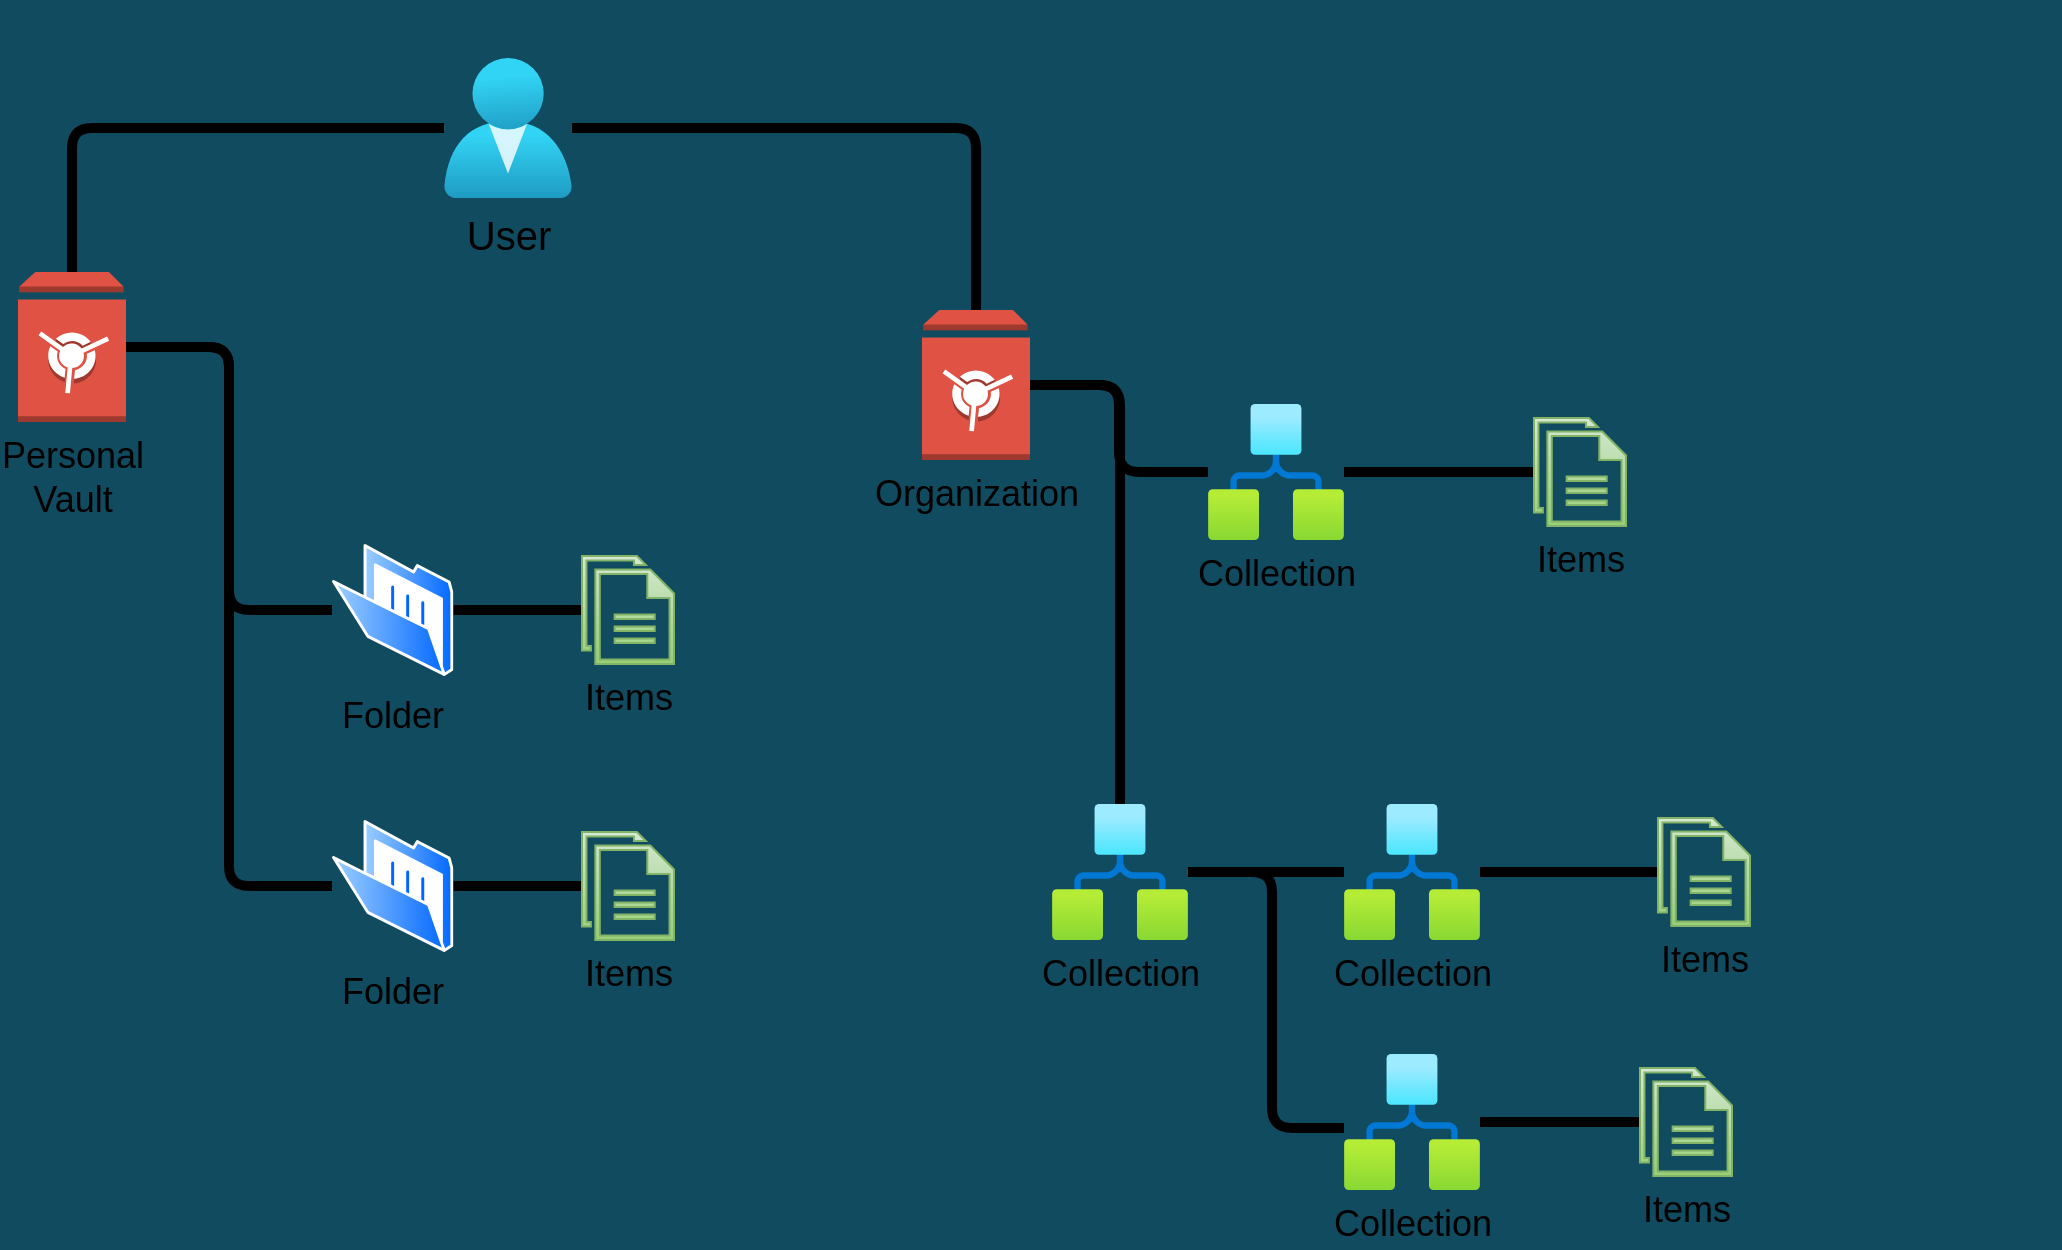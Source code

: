 <mxfile version="21.3.7" type="device" pages="2">
  <diagram id="6hiZE-scxlc1er5gQ2BV" name="Page-1">
    <mxGraphModel dx="2390" dy="1119" grid="0" gridSize="10" guides="1" tooltips="1" connect="1" arrows="1" fold="1" page="1" pageScale="1" pageWidth="1100" pageHeight="850" background="#114B5F" math="0" shadow="0">
      <root>
        <mxCell id="0" />
        <mxCell id="1" parent="0" />
        <mxCell id="NDB9tgbWHjL2xSrFMW-w-5" style="edgeStyle=orthogonalEdgeStyle;shape=connector;curved=1;rounded=1;sketch=0;orthogonalLoop=1;jettySize=auto;html=1;labelBackgroundColor=default;fontFamily=Helvetica;fontSize=20;fontColor=#E4FDE1;endArrow=none;endFill=0;strokeColor=#028090;strokeWidth=6;fillColor=#F45B69;" parent="1" target="NDB9tgbWHjL2xSrFMW-w-4" edge="1">
          <mxGeometry relative="1" as="geometry">
            <Array as="points">
              <mxPoint x="1034" y="173" />
              <mxPoint x="1034" y="480" />
            </Array>
            <mxPoint x="925" y="173" as="sourcePoint" />
          </mxGeometry>
        </mxCell>
        <mxCell id="UuFZeWKt9-e9n4YQ5i9r-9" style="edgeStyle=orthogonalEdgeStyle;shape=connector;curved=1;rounded=1;sketch=0;orthogonalLoop=1;jettySize=auto;html=1;labelBackgroundColor=default;fontFamily=Helvetica;fontSize=20;fontColor=#E4FDE1;endArrow=none;endFill=0;strokeColor=#028090;strokeWidth=6;fillColor=#F45B69;" parent="1" target="UuFZeWKt9-e9n4YQ5i9r-8" edge="1">
          <mxGeometry relative="1" as="geometry">
            <Array as="points">
              <mxPoint x="20" y="210" />
              <mxPoint x="20" y="505" />
            </Array>
            <mxPoint x="104" y="210" as="sourcePoint" />
          </mxGeometry>
        </mxCell>
        <mxCell id="UuFZeWKt9-e9n4YQ5i9r-11" style="edgeStyle=orthogonalEdgeStyle;shape=connector;curved=1;rounded=1;sketch=0;orthogonalLoop=1;jettySize=auto;html=1;labelBackgroundColor=default;fontFamily=Helvetica;fontSize=24;fontColor=#E4FDE1;endArrow=none;endFill=0;strokeColor=#028090;strokeWidth=6;fillColor=#F45B69;" parent="1" source="UuFZeWKt9-e9n4YQ5i9r-10" edge="1">
          <mxGeometry relative="1" as="geometry">
            <Array as="points">
              <mxPoint x="40" y="691" />
              <mxPoint x="40" y="210" />
            </Array>
            <mxPoint x="104" y="210" as="targetPoint" />
          </mxGeometry>
        </mxCell>
        <mxCell id="jTAXsKCG8LxdKpnMnmp3-14" style="edgeStyle=orthogonalEdgeStyle;shape=connector;rounded=1;orthogonalLoop=1;jettySize=auto;html=1;entryX=0.5;entryY=0;entryDx=0;entryDy=0;entryPerimeter=0;labelBackgroundColor=default;strokeColor=default;strokeWidth=5;fontFamily=Helvetica;fontSize=11;fontColor=default;endArrow=none;endFill=0;fillColor=none;" edge="1" parent="1" source="Dtk093Fk48xgs2-Uk4ut-2" target="Dtk093Fk48xgs2-Uk4ut-7">
          <mxGeometry relative="1" as="geometry" />
        </mxCell>
        <mxCell id="jTAXsKCG8LxdKpnMnmp3-15" style="edgeStyle=orthogonalEdgeStyle;shape=connector;rounded=1;orthogonalLoop=1;jettySize=auto;html=1;labelBackgroundColor=default;strokeColor=default;strokeWidth=5;fontFamily=Helvetica;fontSize=11;fontColor=default;endArrow=none;endFill=0;fillColor=none;" edge="1" parent="1" source="Dtk093Fk48xgs2-Uk4ut-2" target="Dtk093Fk48xgs2-Uk4ut-20">
          <mxGeometry relative="1" as="geometry" />
        </mxCell>
        <mxCell id="Dtk093Fk48xgs2-Uk4ut-2" value="&lt;font style=&quot;font-size: 20px;&quot;&gt;User&lt;/font&gt;" style="image;aspect=fixed;html=1;points=[];align=center;fontSize=12;image=img/lib/azure2/identity/Users.svg;labelBackgroundColor=none;" vertex="1" parent="1">
          <mxGeometry x="268" y="44" width="64" height="70" as="geometry" />
        </mxCell>
        <mxCell id="jTAXsKCG8LxdKpnMnmp3-43" style="edgeStyle=orthogonalEdgeStyle;shape=connector;rounded=1;orthogonalLoop=1;jettySize=auto;html=1;labelBackgroundColor=default;strokeColor=default;strokeWidth=5;fontFamily=Helvetica;fontSize=11;fontColor=default;endArrow=none;endFill=0;fillColor=none;" edge="1" parent="1" source="Dtk093Fk48xgs2-Uk4ut-3" target="jTAXsKCG8LxdKpnMnmp3-6">
          <mxGeometry relative="1" as="geometry" />
        </mxCell>
        <mxCell id="jTAXsKCG8LxdKpnMnmp3-44" style="edgeStyle=orthogonalEdgeStyle;shape=connector;rounded=1;orthogonalLoop=1;jettySize=auto;html=1;labelBackgroundColor=default;strokeColor=default;strokeWidth=5;fontFamily=Helvetica;fontSize=11;fontColor=default;endArrow=none;endFill=0;fillColor=none;" edge="1" parent="1" source="Dtk093Fk48xgs2-Uk4ut-3" target="jTAXsKCG8LxdKpnMnmp3-31">
          <mxGeometry relative="1" as="geometry">
            <Array as="points">
              <mxPoint x="682" y="451" />
              <mxPoint x="682" y="579" />
            </Array>
          </mxGeometry>
        </mxCell>
        <mxCell id="Dtk093Fk48xgs2-Uk4ut-3" value="&lt;font style=&quot;font-size: 18px;&quot;&gt;Collection&lt;br&gt;&lt;/font&gt;" style="image;aspect=fixed;html=1;points=[];align=center;fontSize=12;image=img/lib/azure2/internet_of_things/Logic_Apps.svg;labelBackgroundColor=none;" vertex="1" parent="1">
          <mxGeometry x="572" y="417" width="68" height="68" as="geometry" />
        </mxCell>
        <mxCell id="Dtk093Fk48xgs2-Uk4ut-15" value="" style="shape=image;imageAspect=0;aspect=fixed;verticalLabelPosition=bottom;verticalAlign=top;image=https://play-lh.googleusercontent.com/-jz18EgBYlmeHlnsq_iltq6uLnYFtXAVR_gi_d0qEj0pANQ1MtrJIstJoCQtImlWKwc;" vertex="1" parent="1">
          <mxGeometry x="940" y="15" width="136" height="136" as="geometry" />
        </mxCell>
        <mxCell id="jTAXsKCG8LxdKpnMnmp3-21" style="edgeStyle=orthogonalEdgeStyle;shape=connector;rounded=1;orthogonalLoop=1;jettySize=auto;html=1;entryX=0;entryY=0.5;entryDx=0;entryDy=0;labelBackgroundColor=default;strokeColor=default;strokeWidth=5;fontFamily=Helvetica;fontSize=11;fontColor=default;endArrow=none;endFill=0;fillColor=none;" edge="1" parent="1" source="Dtk093Fk48xgs2-Uk4ut-7" target="jTAXsKCG8LxdKpnMnmp3-4">
          <mxGeometry relative="1" as="geometry" />
        </mxCell>
        <mxCell id="jTAXsKCG8LxdKpnMnmp3-22" style="edgeStyle=orthogonalEdgeStyle;shape=connector;rounded=1;orthogonalLoop=1;jettySize=auto;html=1;entryX=0;entryY=0.5;entryDx=0;entryDy=0;labelBackgroundColor=default;strokeColor=default;strokeWidth=5;fontFamily=Helvetica;fontSize=11;fontColor=default;endArrow=none;endFill=0;fillColor=none;" edge="1" parent="1" source="Dtk093Fk48xgs2-Uk4ut-7" target="jTAXsKCG8LxdKpnMnmp3-2">
          <mxGeometry relative="1" as="geometry" />
        </mxCell>
        <mxCell id="Dtk093Fk48xgs2-Uk4ut-7" value="&lt;font style=&quot;font-size: 18px;&quot;&gt;Personal&lt;br&gt;Vault&lt;br&gt;&lt;/font&gt;" style="outlineConnect=0;dashed=0;verticalLabelPosition=bottom;verticalAlign=top;align=center;html=1;shape=mxgraph.aws3.vault;fillColor=#E05243;gradientColor=none;" vertex="1" parent="1">
          <mxGeometry x="55" y="151" width="54" height="75" as="geometry" />
        </mxCell>
        <mxCell id="jTAXsKCG8LxdKpnMnmp3-16" style="edgeStyle=orthogonalEdgeStyle;shape=connector;rounded=1;orthogonalLoop=1;jettySize=auto;html=1;labelBackgroundColor=default;strokeColor=default;strokeWidth=5;fontFamily=Helvetica;fontSize=11;fontColor=default;endArrow=none;endFill=0;fillColor=none;" edge="1" parent="1" source="Dtk093Fk48xgs2-Uk4ut-20" target="jTAXsKCG8LxdKpnMnmp3-10">
          <mxGeometry relative="1" as="geometry" />
        </mxCell>
        <mxCell id="jTAXsKCG8LxdKpnMnmp3-17" style="edgeStyle=orthogonalEdgeStyle;shape=connector;rounded=1;orthogonalLoop=1;jettySize=auto;html=1;labelBackgroundColor=default;strokeColor=default;strokeWidth=5;fontFamily=Helvetica;fontSize=11;fontColor=default;endArrow=none;endFill=0;fillColor=none;" edge="1" parent="1" source="Dtk093Fk48xgs2-Uk4ut-20" target="Dtk093Fk48xgs2-Uk4ut-3">
          <mxGeometry relative="1" as="geometry">
            <Array as="points">
              <mxPoint x="606" y="208" />
              <mxPoint x="606" y="372" />
            </Array>
          </mxGeometry>
        </mxCell>
        <mxCell id="Dtk093Fk48xgs2-Uk4ut-20" value="&lt;font style=&quot;font-size: 18px;&quot;&gt;Organization&lt;/font&gt;" style="outlineConnect=0;dashed=0;verticalLabelPosition=bottom;verticalAlign=top;align=center;html=1;shape=mxgraph.aws3.vault;fillColor=#E05243;gradientColor=none;" vertex="1" parent="1">
          <mxGeometry x="507" y="170" width="54" height="75" as="geometry" />
        </mxCell>
        <mxCell id="jTAXsKCG8LxdKpnMnmp3-40" style="edgeStyle=orthogonalEdgeStyle;shape=connector;rounded=1;orthogonalLoop=1;jettySize=auto;html=1;labelBackgroundColor=default;strokeColor=default;strokeWidth=5;fontFamily=Helvetica;fontSize=11;fontColor=default;endArrow=none;endFill=0;fillColor=none;" edge="1" parent="1" source="jTAXsKCG8LxdKpnMnmp3-2" target="jTAXsKCG8LxdKpnMnmp3-39">
          <mxGeometry relative="1" as="geometry" />
        </mxCell>
        <mxCell id="jTAXsKCG8LxdKpnMnmp3-2" value="&lt;font style=&quot;font-size: 18px;&quot;&gt;Folder&lt;/font&gt;" style="image;aspect=fixed;perimeter=ellipsePerimeter;html=1;align=center;shadow=0;dashed=0;spacingTop=3;image=img/lib/active_directory/folder_open.svg;fontFamily=Helvetica;fontSize=11;fontColor=default;labelBackgroundColor=none;" vertex="1" parent="1">
          <mxGeometry x="212" y="425" width="60.72" height="66" as="geometry" />
        </mxCell>
        <mxCell id="jTAXsKCG8LxdKpnMnmp3-37" style="edgeStyle=orthogonalEdgeStyle;shape=connector;rounded=1;orthogonalLoop=1;jettySize=auto;html=1;labelBackgroundColor=default;strokeColor=default;strokeWidth=5;fontFamily=Helvetica;fontSize=11;fontColor=default;endArrow=none;endFill=0;fillColor=none;" edge="1" parent="1" source="jTAXsKCG8LxdKpnMnmp3-4" target="jTAXsKCG8LxdKpnMnmp3-36">
          <mxGeometry relative="1" as="geometry" />
        </mxCell>
        <mxCell id="jTAXsKCG8LxdKpnMnmp3-4" value="&lt;font style=&quot;font-size: 18px;&quot;&gt;Folder&lt;/font&gt;" style="image;aspect=fixed;perimeter=ellipsePerimeter;html=1;align=center;shadow=0;dashed=0;spacingTop=3;image=img/lib/active_directory/folder_open.svg;fontFamily=Helvetica;fontSize=11;fontColor=default;labelBackgroundColor=none;" vertex="1" parent="1">
          <mxGeometry x="212" y="287" width="60.72" height="66" as="geometry" />
        </mxCell>
        <mxCell id="jTAXsKCG8LxdKpnMnmp3-46" style="edgeStyle=orthogonalEdgeStyle;shape=connector;rounded=1;orthogonalLoop=1;jettySize=auto;html=1;labelBackgroundColor=default;strokeColor=default;strokeWidth=5;fontFamily=Helvetica;fontSize=11;fontColor=default;endArrow=none;endFill=0;fillColor=none;" edge="1" parent="1" source="jTAXsKCG8LxdKpnMnmp3-6" target="jTAXsKCG8LxdKpnMnmp3-45">
          <mxGeometry relative="1" as="geometry" />
        </mxCell>
        <mxCell id="jTAXsKCG8LxdKpnMnmp3-6" value="&lt;font style=&quot;font-size: 18px;&quot;&gt;Collection&lt;br&gt;&lt;/font&gt;" style="image;aspect=fixed;html=1;points=[];align=center;fontSize=12;image=img/lib/azure2/internet_of_things/Logic_Apps.svg;labelBackgroundColor=none;" vertex="1" parent="1">
          <mxGeometry x="718" y="417" width="68" height="68" as="geometry" />
        </mxCell>
        <mxCell id="jTAXsKCG8LxdKpnMnmp3-42" style="edgeStyle=orthogonalEdgeStyle;shape=connector;rounded=1;orthogonalLoop=1;jettySize=auto;html=1;labelBackgroundColor=default;strokeColor=default;strokeWidth=5;fontFamily=Helvetica;fontSize=11;fontColor=default;endArrow=none;endFill=0;fillColor=none;" edge="1" parent="1" source="jTAXsKCG8LxdKpnMnmp3-10" target="jTAXsKCG8LxdKpnMnmp3-41">
          <mxGeometry relative="1" as="geometry" />
        </mxCell>
        <mxCell id="jTAXsKCG8LxdKpnMnmp3-10" value="&lt;font style=&quot;font-size: 18px;&quot;&gt;Collection&lt;br&gt;&lt;/font&gt;" style="image;aspect=fixed;html=1;points=[];align=center;fontSize=12;image=img/lib/azure2/internet_of_things/Logic_Apps.svg;labelBackgroundColor=none;" vertex="1" parent="1">
          <mxGeometry x="650" y="217" width="68" height="68" as="geometry" />
        </mxCell>
        <mxCell id="jTAXsKCG8LxdKpnMnmp3-48" style="edgeStyle=orthogonalEdgeStyle;shape=connector;rounded=1;orthogonalLoop=1;jettySize=auto;html=1;labelBackgroundColor=default;strokeColor=default;strokeWidth=5;fontFamily=Helvetica;fontSize=11;fontColor=default;endArrow=none;endFill=0;fillColor=none;" edge="1" parent="1" source="jTAXsKCG8LxdKpnMnmp3-31" target="jTAXsKCG8LxdKpnMnmp3-47">
          <mxGeometry relative="1" as="geometry" />
        </mxCell>
        <mxCell id="jTAXsKCG8LxdKpnMnmp3-31" value="&lt;font style=&quot;font-size: 18px;&quot;&gt;Collection&lt;br&gt;&lt;/font&gt;" style="image;aspect=fixed;html=1;points=[];align=center;fontSize=12;image=img/lib/azure2/internet_of_things/Logic_Apps.svg;labelBackgroundColor=none;" vertex="1" parent="1">
          <mxGeometry x="718" y="542" width="68" height="68" as="geometry" />
        </mxCell>
        <mxCell id="jTAXsKCG8LxdKpnMnmp3-36" value="&lt;font style=&quot;font-size: 18px;&quot;&gt;Items&lt;/font&gt;" style="sketch=0;pointerEvents=1;shadow=0;dashed=0;html=1;strokeColor=#82b366;fillColor=#d5e8d4;labelPosition=center;verticalLabelPosition=bottom;verticalAlign=top;outlineConnect=0;align=center;shape=mxgraph.office.concepts.documents;fontFamily=Helvetica;fontSize=11;gradientColor=#97d077;" vertex="1" parent="1">
          <mxGeometry x="337" y="293" width="46" height="54" as="geometry" />
        </mxCell>
        <mxCell id="jTAXsKCG8LxdKpnMnmp3-39" value="&lt;font style=&quot;font-size: 18px;&quot;&gt;Items&lt;/font&gt;" style="sketch=0;pointerEvents=1;shadow=0;dashed=0;html=1;strokeColor=#82b366;fillColor=#d5e8d4;labelPosition=center;verticalLabelPosition=bottom;verticalAlign=top;outlineConnect=0;align=center;shape=mxgraph.office.concepts.documents;fontFamily=Helvetica;fontSize=11;gradientColor=#97d077;" vertex="1" parent="1">
          <mxGeometry x="337" y="431" width="46" height="54" as="geometry" />
        </mxCell>
        <mxCell id="jTAXsKCG8LxdKpnMnmp3-41" value="&lt;font style=&quot;font-size: 18px;&quot;&gt;Items&lt;/font&gt;" style="sketch=0;pointerEvents=1;shadow=0;dashed=0;html=1;strokeColor=#82b366;fillColor=#d5e8d4;labelPosition=center;verticalLabelPosition=bottom;verticalAlign=top;outlineConnect=0;align=center;shape=mxgraph.office.concepts.documents;fontFamily=Helvetica;fontSize=11;gradientColor=#97d077;" vertex="1" parent="1">
          <mxGeometry x="813" y="224" width="46" height="54" as="geometry" />
        </mxCell>
        <mxCell id="jTAXsKCG8LxdKpnMnmp3-45" value="&lt;font style=&quot;font-size: 18px;&quot;&gt;Items&lt;/font&gt;" style="sketch=0;pointerEvents=1;shadow=0;dashed=0;html=1;strokeColor=#82b366;fillColor=#d5e8d4;labelPosition=center;verticalLabelPosition=bottom;verticalAlign=top;outlineConnect=0;align=center;shape=mxgraph.office.concepts.documents;fontFamily=Helvetica;fontSize=11;gradientColor=#97d077;" vertex="1" parent="1">
          <mxGeometry x="875" y="424" width="46" height="54" as="geometry" />
        </mxCell>
        <mxCell id="jTAXsKCG8LxdKpnMnmp3-47" value="&lt;font style=&quot;font-size: 18px;&quot;&gt;Items&lt;/font&gt;" style="sketch=0;pointerEvents=1;shadow=0;dashed=0;html=1;strokeColor=#82b366;fillColor=#d5e8d4;labelPosition=center;verticalLabelPosition=bottom;verticalAlign=top;outlineConnect=0;align=center;shape=mxgraph.office.concepts.documents;fontFamily=Helvetica;fontSize=11;gradientColor=#97d077;" vertex="1" parent="1">
          <mxGeometry x="866" y="549" width="46" height="54" as="geometry" />
        </mxCell>
      </root>
    </mxGraphModel>
  </diagram>
  <diagram name="org" id="QWrxwEZsZMZ6ye2zUo_J">
    <mxGraphModel dx="2390" dy="1119" grid="0" gridSize="10" guides="1" tooltips="1" connect="1" arrows="1" fold="1" page="1" pageScale="1" pageWidth="1100" pageHeight="850" background="#114B5F" math="0" shadow="0">
      <root>
        <mxCell id="mywQiq_Pqser-VUfGeY2-0" />
        <mxCell id="mywQiq_Pqser-VUfGeY2-1" parent="mywQiq_Pqser-VUfGeY2-0" />
        <mxCell id="mywQiq_Pqser-VUfGeY2-2" style="edgeStyle=orthogonalEdgeStyle;shape=connector;curved=1;rounded=1;sketch=0;orthogonalLoop=1;jettySize=auto;html=1;labelBackgroundColor=default;fontFamily=Helvetica;fontSize=20;fontColor=#E4FDE1;endArrow=none;endFill=0;strokeColor=#028090;strokeWidth=6;fillColor=#F45B69;" edge="1" parent="mywQiq_Pqser-VUfGeY2-1">
          <mxGeometry relative="1" as="geometry">
            <Array as="points">
              <mxPoint x="1034" y="173" />
              <mxPoint x="1034" y="480" />
            </Array>
            <mxPoint x="925" y="173" as="sourcePoint" />
          </mxGeometry>
        </mxCell>
        <mxCell id="mywQiq_Pqser-VUfGeY2-3" style="edgeStyle=orthogonalEdgeStyle;shape=connector;curved=1;rounded=1;sketch=0;orthogonalLoop=1;jettySize=auto;html=1;labelBackgroundColor=default;fontFamily=Helvetica;fontSize=20;fontColor=#E4FDE1;endArrow=none;endFill=0;strokeColor=#028090;strokeWidth=6;fillColor=#F45B69;" edge="1" parent="mywQiq_Pqser-VUfGeY2-1">
          <mxGeometry relative="1" as="geometry">
            <Array as="points">
              <mxPoint x="20" y="210" />
              <mxPoint x="20" y="505" />
            </Array>
            <mxPoint x="104" y="210" as="sourcePoint" />
          </mxGeometry>
        </mxCell>
        <mxCell id="mywQiq_Pqser-VUfGeY2-4" style="edgeStyle=orthogonalEdgeStyle;shape=connector;curved=1;rounded=1;sketch=0;orthogonalLoop=1;jettySize=auto;html=1;labelBackgroundColor=default;fontFamily=Helvetica;fontSize=24;fontColor=#E4FDE1;endArrow=none;endFill=0;strokeColor=#028090;strokeWidth=6;fillColor=#F45B69;" edge="1" parent="mywQiq_Pqser-VUfGeY2-1">
          <mxGeometry relative="1" as="geometry">
            <Array as="points">
              <mxPoint x="40" y="691" />
              <mxPoint x="40" y="210" />
            </Array>
            <mxPoint x="104" y="210" as="targetPoint" />
          </mxGeometry>
        </mxCell>
        <mxCell id="mywQiq_Pqser-VUfGeY2-5" value="&lt;font style=&quot;font-size: 18px;&quot;&gt;Group&lt;/font&gt;" style="image;aspect=fixed;html=1;points=[];align=center;fontSize=12;image=img/lib/azure2/identity/Groups.svg;labelBackgroundColor=none;" vertex="1" parent="mywQiq_Pqser-VUfGeY2-1">
          <mxGeometry x="666" y="617" width="68" height="56.0" as="geometry" />
        </mxCell>
        <mxCell id="mywQiq_Pqser-VUfGeY2-8" value="&lt;font style=&quot;font-size: 20px;&quot;&gt;User&lt;/font&gt;" style="image;aspect=fixed;html=1;points=[];align=center;fontSize=12;image=img/lib/azure2/identity/Users.svg;labelBackgroundColor=none;" vertex="1" parent="mywQiq_Pqser-VUfGeY2-1">
          <mxGeometry x="306" y="607" width="64" height="70" as="geometry" />
        </mxCell>
        <mxCell id="mywQiq_Pqser-VUfGeY2-9" style="edgeStyle=orthogonalEdgeStyle;shape=connector;rounded=1;orthogonalLoop=1;jettySize=auto;html=1;labelBackgroundColor=default;strokeColor=default;strokeWidth=5;fontFamily=Helvetica;fontSize=11;fontColor=default;endArrow=none;endFill=0;fillColor=none;" edge="1" parent="mywQiq_Pqser-VUfGeY2-1" source="mywQiq_Pqser-VUfGeY2-11" target="mywQiq_Pqser-VUfGeY2-24">
          <mxGeometry relative="1" as="geometry" />
        </mxCell>
        <mxCell id="mywQiq_Pqser-VUfGeY2-10" style="edgeStyle=orthogonalEdgeStyle;shape=connector;rounded=1;orthogonalLoop=1;jettySize=auto;html=1;labelBackgroundColor=default;strokeColor=default;strokeWidth=5;fontFamily=Helvetica;fontSize=11;fontColor=default;endArrow=none;endFill=0;fillColor=none;" edge="1" parent="mywQiq_Pqser-VUfGeY2-1" source="mywQiq_Pqser-VUfGeY2-11" target="mywQiq_Pqser-VUfGeY2-28">
          <mxGeometry relative="1" as="geometry">
            <Array as="points">
              <mxPoint x="268" y="355" />
              <mxPoint x="268" y="483" />
            </Array>
          </mxGeometry>
        </mxCell>
        <mxCell id="mywQiq_Pqser-VUfGeY2-11" value="&lt;font style=&quot;font-size: 18px;&quot;&gt;Collection&lt;br&gt;&lt;/font&gt;" style="image;aspect=fixed;html=1;points=[];align=center;fontSize=12;image=img/lib/azure2/internet_of_things/Logic_Apps.svg;labelBackgroundColor=none;" vertex="1" parent="mywQiq_Pqser-VUfGeY2-1">
          <mxGeometry x="158" y="321" width="68" height="68" as="geometry" />
        </mxCell>
        <mxCell id="mywQiq_Pqser-VUfGeY2-12" value="" style="shape=image;imageAspect=0;aspect=fixed;verticalLabelPosition=bottom;verticalAlign=top;image=https://play-lh.googleusercontent.com/-jz18EgBYlmeHlnsq_iltq6uLnYFtXAVR_gi_d0qEj0pANQ1MtrJIstJoCQtImlWKwc;" vertex="1" parent="mywQiq_Pqser-VUfGeY2-1">
          <mxGeometry x="940" y="15" width="136" height="136" as="geometry" />
        </mxCell>
        <mxCell id="mywQiq_Pqser-VUfGeY2-16" style="edgeStyle=orthogonalEdgeStyle;shape=connector;rounded=1;orthogonalLoop=1;jettySize=auto;html=1;labelBackgroundColor=default;strokeColor=default;strokeWidth=5;fontFamily=Helvetica;fontSize=11;fontColor=default;endArrow=none;endFill=0;fillColor=none;" edge="1" parent="mywQiq_Pqser-VUfGeY2-1" source="mywQiq_Pqser-VUfGeY2-18" target="mywQiq_Pqser-VUfGeY2-26">
          <mxGeometry relative="1" as="geometry" />
        </mxCell>
        <mxCell id="mywQiq_Pqser-VUfGeY2-17" style="edgeStyle=orthogonalEdgeStyle;shape=connector;rounded=1;orthogonalLoop=1;jettySize=auto;html=1;labelBackgroundColor=default;strokeColor=default;strokeWidth=5;fontFamily=Helvetica;fontSize=11;fontColor=default;endArrow=none;endFill=0;fillColor=none;" edge="1" parent="mywQiq_Pqser-VUfGeY2-1" source="mywQiq_Pqser-VUfGeY2-18" target="mywQiq_Pqser-VUfGeY2-11">
          <mxGeometry relative="1" as="geometry">
            <Array as="points">
              <mxPoint x="192" y="112" />
              <mxPoint x="192" y="276" />
            </Array>
          </mxGeometry>
        </mxCell>
        <mxCell id="mywQiq_Pqser-VUfGeY2-18" value="&lt;font style=&quot;font-size: 18px;&quot;&gt;Organization&lt;/font&gt;" style="outlineConnect=0;dashed=0;verticalLabelPosition=bottom;verticalAlign=top;align=center;html=1;shape=mxgraph.aws3.vault;fillColor=#E05243;gradientColor=none;" vertex="1" parent="mywQiq_Pqser-VUfGeY2-1">
          <mxGeometry x="93" y="74" width="54" height="75" as="geometry" />
        </mxCell>
        <mxCell id="mywQiq_Pqser-VUfGeY2-23" style="edgeStyle=orthogonalEdgeStyle;shape=connector;rounded=1;orthogonalLoop=1;jettySize=auto;html=1;labelBackgroundColor=default;strokeColor=default;strokeWidth=5;fontFamily=Helvetica;fontSize=11;fontColor=default;endArrow=none;endFill=0;fillColor=none;" edge="1" parent="mywQiq_Pqser-VUfGeY2-1" source="mywQiq_Pqser-VUfGeY2-24" target="mywQiq_Pqser-VUfGeY2-32">
          <mxGeometry relative="1" as="geometry" />
        </mxCell>
        <mxCell id="mywQiq_Pqser-VUfGeY2-24" value="&lt;font style=&quot;font-size: 18px;&quot;&gt;Collection&lt;br&gt;&lt;/font&gt;" style="image;aspect=fixed;html=1;points=[];align=center;fontSize=12;image=img/lib/azure2/internet_of_things/Logic_Apps.svg;labelBackgroundColor=none;" vertex="1" parent="mywQiq_Pqser-VUfGeY2-1">
          <mxGeometry x="304" y="321" width="68" height="68" as="geometry" />
        </mxCell>
        <mxCell id="mywQiq_Pqser-VUfGeY2-25" style="edgeStyle=orthogonalEdgeStyle;shape=connector;rounded=1;orthogonalLoop=1;jettySize=auto;html=1;labelBackgroundColor=default;strokeColor=default;strokeWidth=5;fontFamily=Helvetica;fontSize=11;fontColor=default;endArrow=none;endFill=0;fillColor=none;" edge="1" parent="mywQiq_Pqser-VUfGeY2-1" source="mywQiq_Pqser-VUfGeY2-26" target="mywQiq_Pqser-VUfGeY2-31">
          <mxGeometry relative="1" as="geometry" />
        </mxCell>
        <mxCell id="mywQiq_Pqser-VUfGeY2-26" value="&lt;font style=&quot;font-size: 18px;&quot;&gt;Collection&lt;br&gt;&lt;/font&gt;" style="image;aspect=fixed;html=1;points=[];align=center;fontSize=12;image=img/lib/azure2/internet_of_things/Logic_Apps.svg;labelBackgroundColor=none;" vertex="1" parent="mywQiq_Pqser-VUfGeY2-1">
          <mxGeometry x="236" y="121" width="68" height="68" as="geometry" />
        </mxCell>
        <mxCell id="mywQiq_Pqser-VUfGeY2-27" style="edgeStyle=orthogonalEdgeStyle;shape=connector;rounded=1;orthogonalLoop=1;jettySize=auto;html=1;labelBackgroundColor=default;strokeColor=default;strokeWidth=5;fontFamily=Helvetica;fontSize=11;fontColor=default;endArrow=none;endFill=0;fillColor=none;" edge="1" parent="mywQiq_Pqser-VUfGeY2-1" source="mywQiq_Pqser-VUfGeY2-28" target="mywQiq_Pqser-VUfGeY2-33">
          <mxGeometry relative="1" as="geometry" />
        </mxCell>
        <mxCell id="mywQiq_Pqser-VUfGeY2-28" value="&lt;font style=&quot;font-size: 18px;&quot;&gt;Collection&lt;br&gt;&lt;/font&gt;" style="image;aspect=fixed;html=1;points=[];align=center;fontSize=12;image=img/lib/azure2/internet_of_things/Logic_Apps.svg;labelBackgroundColor=none;" vertex="1" parent="mywQiq_Pqser-VUfGeY2-1">
          <mxGeometry x="304" y="446" width="68" height="68" as="geometry" />
        </mxCell>
        <mxCell id="mywQiq_Pqser-VUfGeY2-31" value="&lt;font style=&quot;font-size: 18px;&quot;&gt;Items&lt;/font&gt;" style="sketch=0;pointerEvents=1;shadow=0;dashed=0;html=1;strokeColor=#82b366;fillColor=#d5e8d4;labelPosition=center;verticalLabelPosition=bottom;verticalAlign=top;outlineConnect=0;align=center;shape=mxgraph.office.concepts.documents;fontFamily=Helvetica;fontSize=11;gradientColor=#97d077;" vertex="1" parent="mywQiq_Pqser-VUfGeY2-1">
          <mxGeometry x="399" y="128" width="46" height="54" as="geometry" />
        </mxCell>
        <mxCell id="mywQiq_Pqser-VUfGeY2-32" value="&lt;font style=&quot;font-size: 18px;&quot;&gt;Items&lt;/font&gt;" style="sketch=0;pointerEvents=1;shadow=0;dashed=0;html=1;strokeColor=#82b366;fillColor=#d5e8d4;labelPosition=center;verticalLabelPosition=bottom;verticalAlign=top;outlineConnect=0;align=center;shape=mxgraph.office.concepts.documents;fontFamily=Helvetica;fontSize=11;gradientColor=#97d077;" vertex="1" parent="mywQiq_Pqser-VUfGeY2-1">
          <mxGeometry x="461" y="328" width="46" height="54" as="geometry" />
        </mxCell>
        <mxCell id="mywQiq_Pqser-VUfGeY2-33" value="&lt;font style=&quot;font-size: 18px;&quot;&gt;Items&lt;/font&gt;" style="sketch=0;pointerEvents=1;shadow=0;dashed=0;html=1;strokeColor=#82b366;fillColor=#d5e8d4;labelPosition=center;verticalLabelPosition=bottom;verticalAlign=top;outlineConnect=0;align=center;shape=mxgraph.office.concepts.documents;fontFamily=Helvetica;fontSize=11;gradientColor=#97d077;" vertex="1" parent="mywQiq_Pqser-VUfGeY2-1">
          <mxGeometry x="452" y="453" width="46" height="54" as="geometry" />
        </mxCell>
      </root>
    </mxGraphModel>
  </diagram>
</mxfile>
